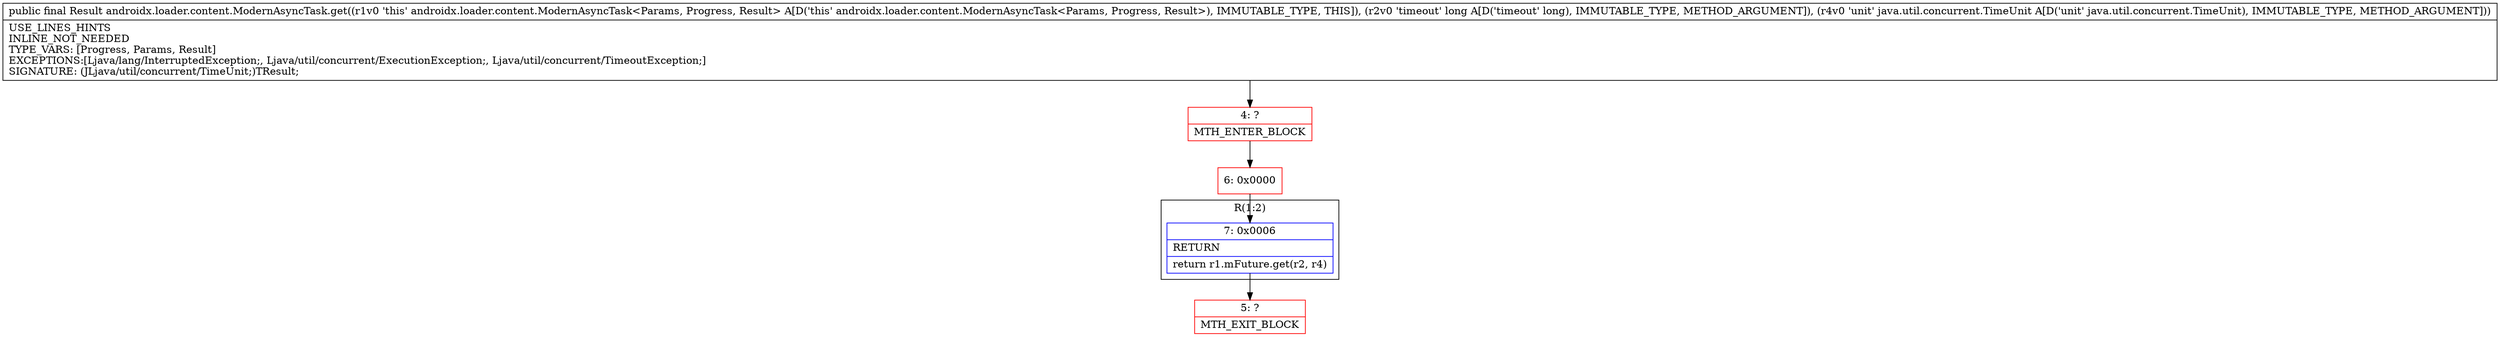 digraph "CFG forandroidx.loader.content.ModernAsyncTask.get(JLjava\/util\/concurrent\/TimeUnit;)Ljava\/lang\/Object;" {
subgraph cluster_Region_1393913451 {
label = "R(1:2)";
node [shape=record,color=blue];
Node_7 [shape=record,label="{7\:\ 0x0006|RETURN\l|return r1.mFuture.get(r2, r4)\l}"];
}
Node_4 [shape=record,color=red,label="{4\:\ ?|MTH_ENTER_BLOCK\l}"];
Node_6 [shape=record,color=red,label="{6\:\ 0x0000}"];
Node_5 [shape=record,color=red,label="{5\:\ ?|MTH_EXIT_BLOCK\l}"];
MethodNode[shape=record,label="{public final Result androidx.loader.content.ModernAsyncTask.get((r1v0 'this' androidx.loader.content.ModernAsyncTask\<Params, Progress, Result\> A[D('this' androidx.loader.content.ModernAsyncTask\<Params, Progress, Result\>), IMMUTABLE_TYPE, THIS]), (r2v0 'timeout' long A[D('timeout' long), IMMUTABLE_TYPE, METHOD_ARGUMENT]), (r4v0 'unit' java.util.concurrent.TimeUnit A[D('unit' java.util.concurrent.TimeUnit), IMMUTABLE_TYPE, METHOD_ARGUMENT]))  | USE_LINES_HINTS\lINLINE_NOT_NEEDED\lTYPE_VARS: [Progress, Params, Result]\lEXCEPTIONS:[Ljava\/lang\/InterruptedException;, Ljava\/util\/concurrent\/ExecutionException;, Ljava\/util\/concurrent\/TimeoutException;]\lSIGNATURE: (JLjava\/util\/concurrent\/TimeUnit;)TResult;\l}"];
MethodNode -> Node_4;Node_7 -> Node_5;
Node_4 -> Node_6;
Node_6 -> Node_7;
}

